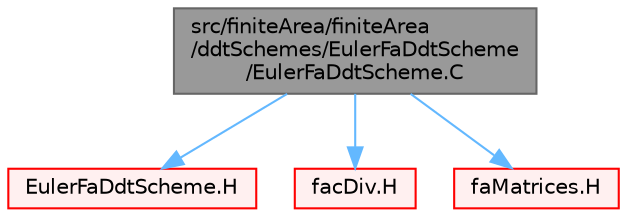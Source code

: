 digraph "src/finiteArea/finiteArea/ddtSchemes/EulerFaDdtScheme/EulerFaDdtScheme.C"
{
 // LATEX_PDF_SIZE
  bgcolor="transparent";
  edge [fontname=Helvetica,fontsize=10,labelfontname=Helvetica,labelfontsize=10];
  node [fontname=Helvetica,fontsize=10,shape=box,height=0.2,width=0.4];
  Node1 [id="Node000001",label="src/finiteArea/finiteArea\l/ddtSchemes/EulerFaDdtScheme\l/EulerFaDdtScheme.C",height=0.2,width=0.4,color="gray40", fillcolor="grey60", style="filled", fontcolor="black",tooltip=" "];
  Node1 -> Node2 [id="edge1_Node000001_Node000002",color="steelblue1",style="solid",tooltip=" "];
  Node2 [id="Node000002",label="EulerFaDdtScheme.H",height=0.2,width=0.4,color="red", fillcolor="#FFF0F0", style="filled",URL="$EulerFaDdtScheme_8H.html",tooltip=" "];
  Node1 -> Node212 [id="edge2_Node000001_Node000212",color="steelblue1",style="solid",tooltip=" "];
  Node212 [id="Node000212",label="facDiv.H",height=0.2,width=0.4,color="red", fillcolor="#FFF0F0", style="filled",URL="$facDiv_8H.html",tooltip="Calculate the divergence of the given field."];
  Node1 -> Node213 [id="edge3_Node000001_Node000213",color="steelblue1",style="solid",tooltip=" "];
  Node213 [id="Node000213",label="faMatrices.H",height=0.2,width=0.4,color="red", fillcolor="#FFF0F0", style="filled",URL="$faMatrices_8H.html",tooltip=" "];
}
